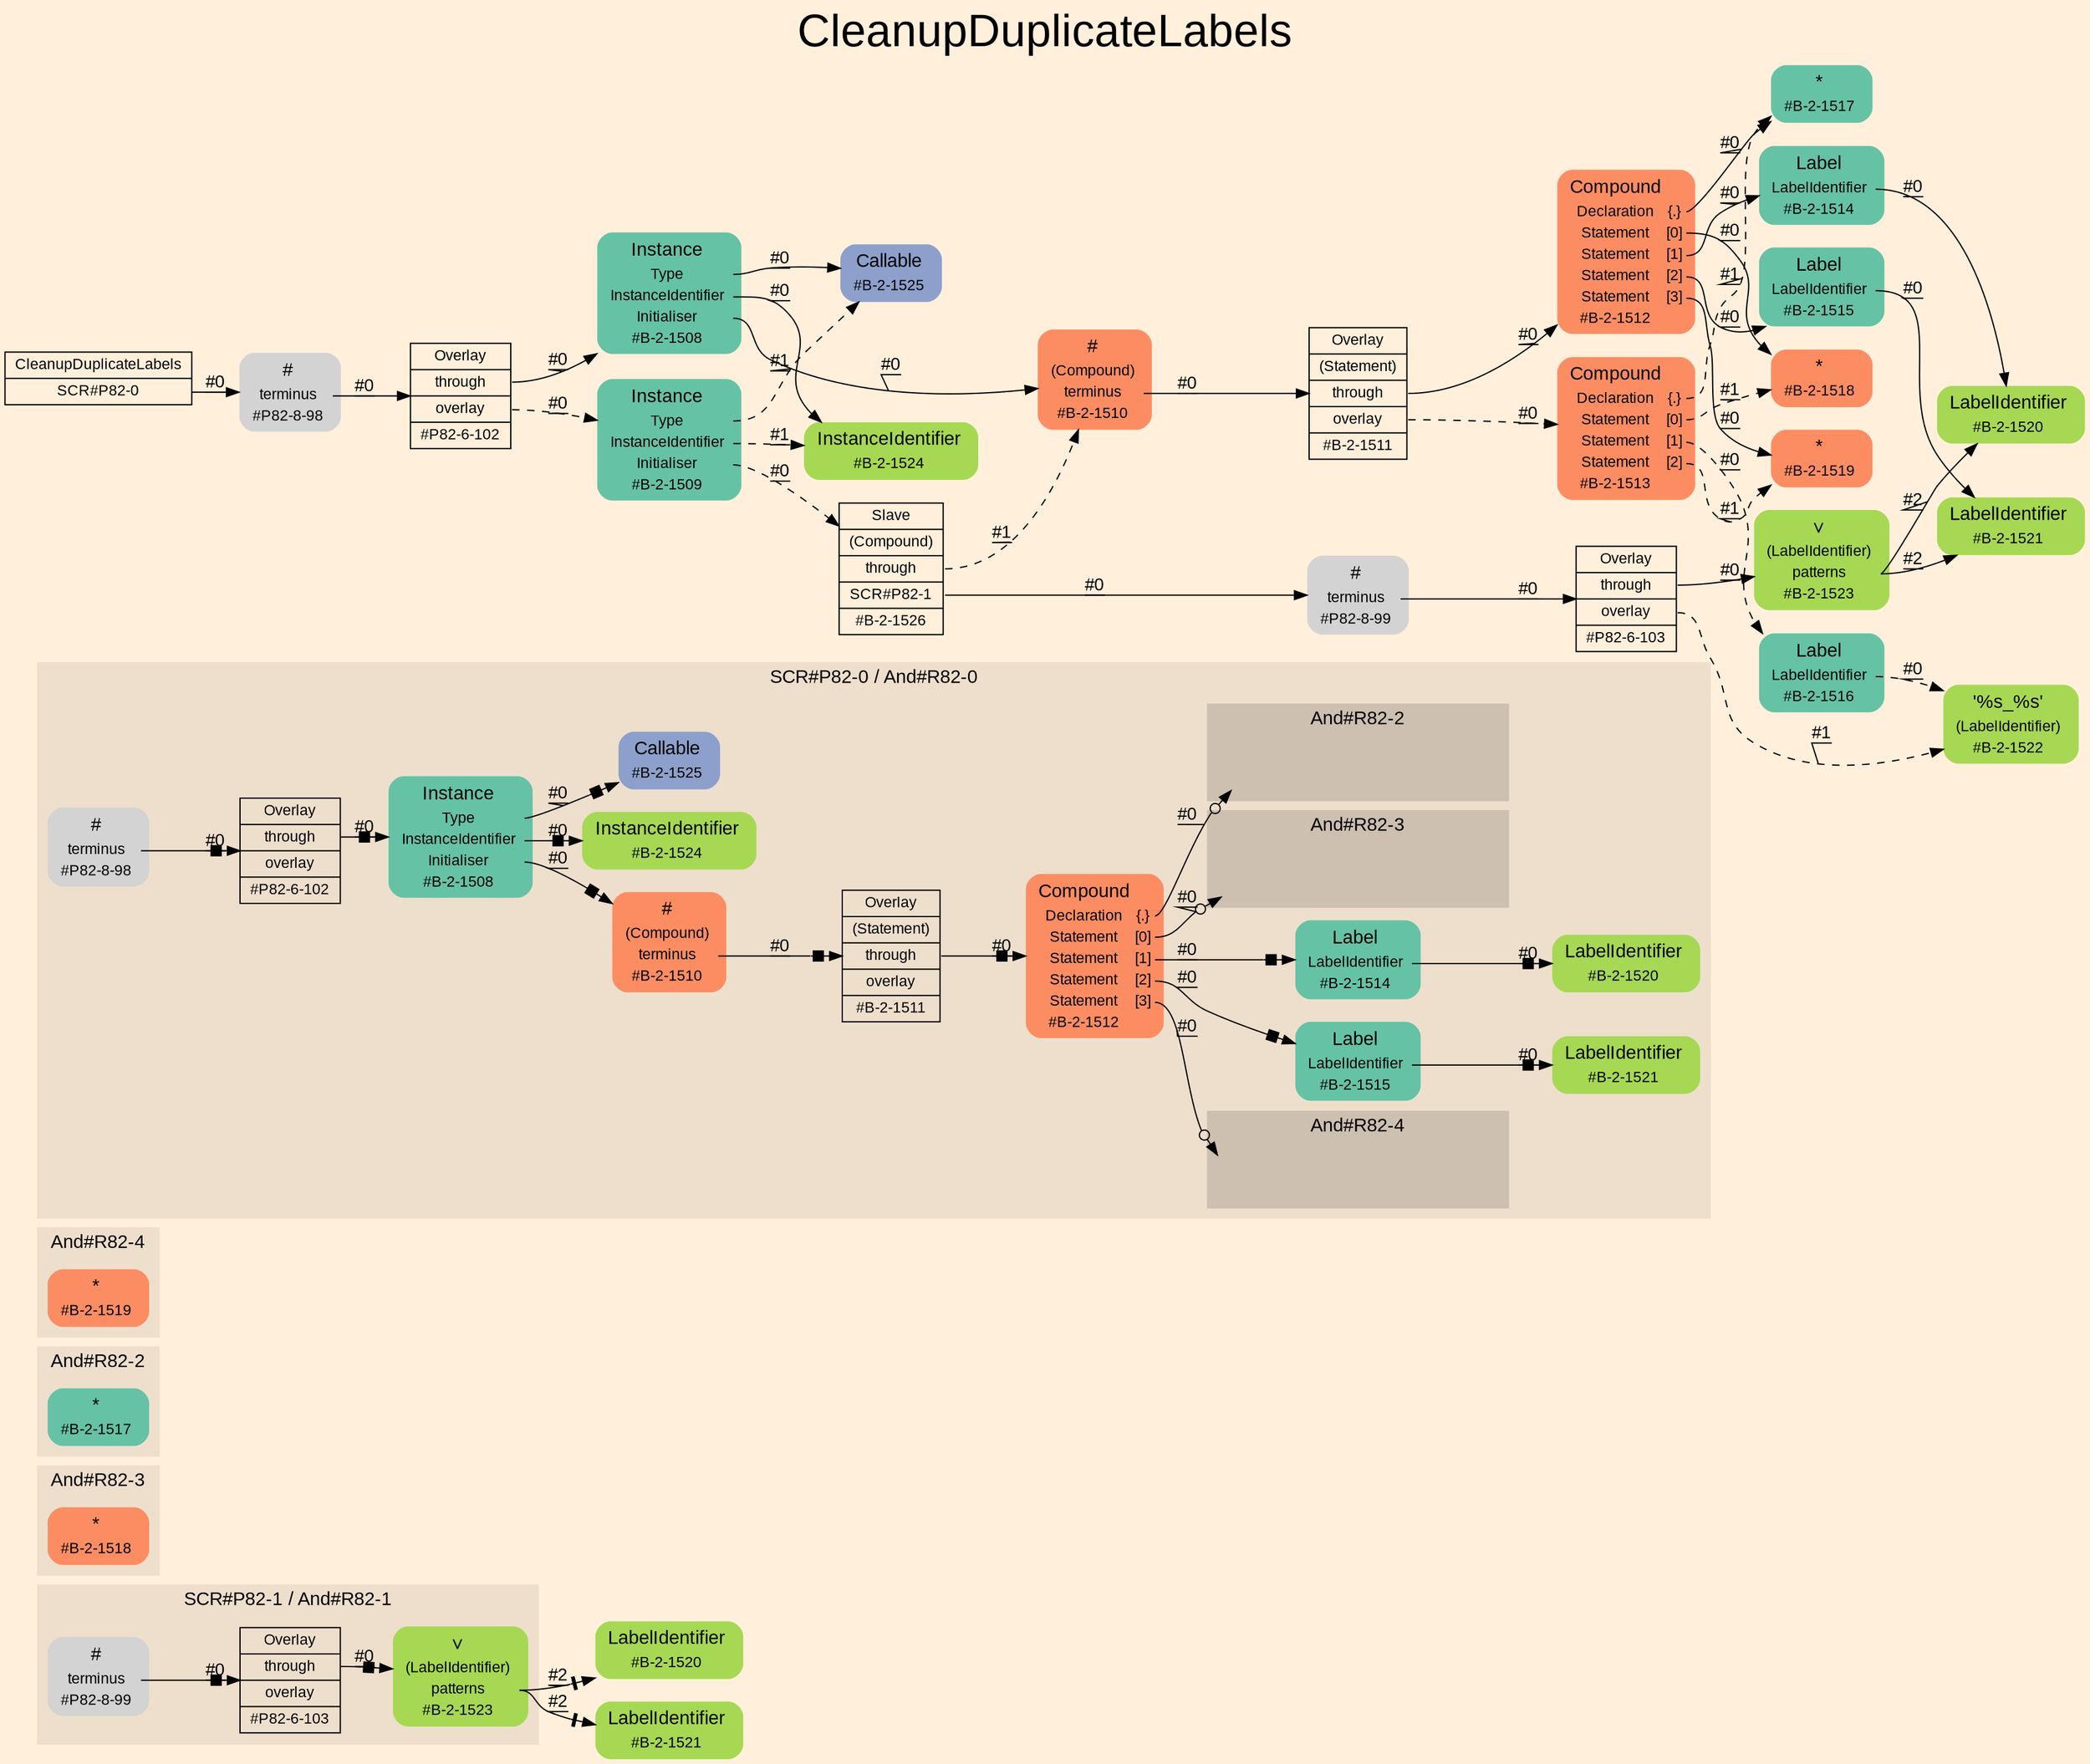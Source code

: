 digraph "CleanupDuplicateLabels" {
label = "CleanupDuplicateLabels"
labelloc = t
fontsize = "36"
graph [
    rankdir = "LR"
    ranksep = 0.3
    bgcolor = antiquewhite1
    color = black
    fontcolor = black
    fontname = "Arial"
];
node [
    fontname = "Arial"
];
edge [
    fontname = "Arial"
];

// -------------------- figure And#R82-1 --------------------
// -------- region And#R82-1 ----------
subgraph "clusterAnd#R82-1" {
    label = "SCR#P82-1 / And#R82-1"
    style = "filled"
    color = antiquewhite2
    fontsize = "15"
    "And#R82-1/#B-2-1523" [
        // -------- block And#R82-1/#B-2-1523 ----------
        shape = "plaintext"
        fillcolor = "/set28/5"
        label = <<TABLE BORDER="0" CELLBORDER="0" CELLSPACING="0">
         <TR><TD><FONT POINT-SIZE="15.0">∨</FONT></TD><TD></TD></TR>
         <TR><TD>(LabelIdentifier)</TD><TD PORT="port0"></TD></TR>
         <TR><TD>patterns</TD><TD PORT="port1"></TD></TR>
         <TR><TD>#B-2-1523</TD><TD PORT="port2"></TD></TR>
        </TABLE>>
        style = "rounded,filled"
        fontsize = "12"
    ];
    
    "And#R82-1/#P82-6-103" [
        // -------- block And#R82-1/#P82-6-103 ----------
        shape = "record"
        fillcolor = antiquewhite2
        label = "<fixed> Overlay | <port0> through | <port1> overlay | <port2> #P82-6-103"
        style = "filled"
        fontsize = "12"
        color = black
        fontcolor = black
    ];
    
    "And#R82-1/#P82-8-99" [
        // -------- block And#R82-1/#P82-8-99 ----------
        shape = "plaintext"
        label = <<TABLE BORDER="0" CELLBORDER="0" CELLSPACING="0">
         <TR><TD><FONT POINT-SIZE="15.0">#</FONT></TD><TD></TD></TR>
         <TR><TD>terminus</TD><TD PORT="port0"></TD></TR>
         <TR><TD>#P82-8-99</TD><TD PORT="port1"></TD></TR>
        </TABLE>>
        style = "rounded,filled"
        fontsize = "12"
    ];
    
}

"And#R82-1/#B-2-1520" [
    // -------- block And#R82-1/#B-2-1520 ----------
    shape = "plaintext"
    fillcolor = "/set28/5"
    label = <<TABLE BORDER="0" CELLBORDER="0" CELLSPACING="0">
     <TR><TD><FONT POINT-SIZE="15.0">LabelIdentifier</FONT></TD><TD></TD></TR>
     <TR><TD>#B-2-1520</TD><TD PORT="port0"></TD></TR>
    </TABLE>>
    style = "rounded,filled"
    fontsize = "12"
];

"And#R82-1/#B-2-1521" [
    // -------- block And#R82-1/#B-2-1521 ----------
    shape = "plaintext"
    fillcolor = "/set28/5"
    label = <<TABLE BORDER="0" CELLBORDER="0" CELLSPACING="0">
     <TR><TD><FONT POINT-SIZE="15.0">LabelIdentifier</FONT></TD><TD></TD></TR>
     <TR><TD>#B-2-1521</TD><TD PORT="port0"></TD></TR>
    </TABLE>>
    style = "rounded,filled"
    fontsize = "12"
];

"And#R82-1/#B-2-1523":port1 -> "And#R82-1/#B-2-1520" [
    arrowhead="normalnonetee"
    label = "#2"
    decorate = true
    color = black
    fontcolor = black
];

"And#R82-1/#B-2-1523":port1 -> "And#R82-1/#B-2-1521" [
    arrowhead="normalnonetee"
    label = "#2"
    decorate = true
    color = black
    fontcolor = black
];

"And#R82-1/#P82-6-103":port0 -> "And#R82-1/#B-2-1523" [
    arrowhead="normalnonebox"
    label = "#0"
    decorate = true
    color = black
    fontcolor = black
];

"And#R82-1/#P82-8-99":port0 -> "And#R82-1/#P82-6-103" [
    arrowhead="normalnonebox"
    label = "#0"
    decorate = true
    color = black
    fontcolor = black
];


// -------------------- figure And#R82-3 --------------------
// -------- region And#R82-3 ----------
subgraph "clusterAnd#R82-3" {
    label = "And#R82-3"
    style = "filled"
    color = antiquewhite2
    fontsize = "15"
    "And#R82-3/#B-2-1518" [
        // -------- block And#R82-3/#B-2-1518 ----------
        shape = "plaintext"
        fillcolor = "/set28/2"
        label = <<TABLE BORDER="0" CELLBORDER="0" CELLSPACING="0">
         <TR><TD><FONT POINT-SIZE="15.0">*</FONT></TD><TD></TD></TR>
         <TR><TD>#B-2-1518</TD><TD PORT="port0"></TD></TR>
        </TABLE>>
        style = "rounded,filled"
        fontsize = "12"
    ];
    
}


// -------------------- figure And#R82-2 --------------------
// -------- region And#R82-2 ----------
subgraph "clusterAnd#R82-2" {
    label = "And#R82-2"
    style = "filled"
    color = antiquewhite2
    fontsize = "15"
    "And#R82-2/#B-2-1517" [
        // -------- block And#R82-2/#B-2-1517 ----------
        shape = "plaintext"
        fillcolor = "/set28/1"
        label = <<TABLE BORDER="0" CELLBORDER="0" CELLSPACING="0">
         <TR><TD><FONT POINT-SIZE="15.0">*</FONT></TD><TD></TD></TR>
         <TR><TD>#B-2-1517</TD><TD PORT="port0"></TD></TR>
        </TABLE>>
        style = "rounded,filled"
        fontsize = "12"
    ];
    
}


// -------------------- figure And#R82-4 --------------------
// -------- region And#R82-4 ----------
subgraph "clusterAnd#R82-4" {
    label = "And#R82-4"
    style = "filled"
    color = antiquewhite2
    fontsize = "15"
    "And#R82-4/#B-2-1519" [
        // -------- block And#R82-4/#B-2-1519 ----------
        shape = "plaintext"
        fillcolor = "/set28/2"
        label = <<TABLE BORDER="0" CELLBORDER="0" CELLSPACING="0">
         <TR><TD><FONT POINT-SIZE="15.0">*</FONT></TD><TD></TD></TR>
         <TR><TD>#B-2-1519</TD><TD PORT="port0"></TD></TR>
        </TABLE>>
        style = "rounded,filled"
        fontsize = "12"
    ];
    
}


// -------------------- figure And#R82-0 --------------------
// -------- region And#R82-0 ----------
subgraph "clusterAnd#R82-0" {
    label = "SCR#P82-0 / And#R82-0"
    style = "filled"
    color = antiquewhite2
    fontsize = "15"
    "And#R82-0/#B-2-1512" [
        // -------- block And#R82-0/#B-2-1512 ----------
        shape = "plaintext"
        fillcolor = "/set28/2"
        label = <<TABLE BORDER="0" CELLBORDER="0" CELLSPACING="0">
         <TR><TD><FONT POINT-SIZE="15.0">Compound</FONT></TD><TD></TD></TR>
         <TR><TD>Declaration</TD><TD PORT="port0">{.}</TD></TR>
         <TR><TD>Statement</TD><TD PORT="port1">[0]</TD></TR>
         <TR><TD>Statement</TD><TD PORT="port2">[1]</TD></TR>
         <TR><TD>Statement</TD><TD PORT="port3">[2]</TD></TR>
         <TR><TD>Statement</TD><TD PORT="port4">[3]</TD></TR>
         <TR><TD>#B-2-1512</TD><TD PORT="port5"></TD></TR>
        </TABLE>>
        style = "rounded,filled"
        fontsize = "12"
    ];
    
    "And#R82-0/#B-2-1508" [
        // -------- block And#R82-0/#B-2-1508 ----------
        shape = "plaintext"
        fillcolor = "/set28/1"
        label = <<TABLE BORDER="0" CELLBORDER="0" CELLSPACING="0">
         <TR><TD><FONT POINT-SIZE="15.0">Instance</FONT></TD><TD></TD></TR>
         <TR><TD>Type</TD><TD PORT="port0"></TD></TR>
         <TR><TD>InstanceIdentifier</TD><TD PORT="port1"></TD></TR>
         <TR><TD>Initialiser</TD><TD PORT="port2"></TD></TR>
         <TR><TD>#B-2-1508</TD><TD PORT="port3"></TD></TR>
        </TABLE>>
        style = "rounded,filled"
        fontsize = "12"
    ];
    
    "And#R82-0/#B-2-1510" [
        // -------- block And#R82-0/#B-2-1510 ----------
        shape = "plaintext"
        fillcolor = "/set28/2"
        label = <<TABLE BORDER="0" CELLBORDER="0" CELLSPACING="0">
         <TR><TD><FONT POINT-SIZE="15.0">#</FONT></TD><TD></TD></TR>
         <TR><TD>(Compound)</TD><TD PORT="port0"></TD></TR>
         <TR><TD>terminus</TD><TD PORT="port1"></TD></TR>
         <TR><TD>#B-2-1510</TD><TD PORT="port2"></TD></TR>
        </TABLE>>
        style = "rounded,filled"
        fontsize = "12"
    ];
    
    "And#R82-0/#B-2-1511" [
        // -------- block And#R82-0/#B-2-1511 ----------
        shape = "record"
        fillcolor = antiquewhite2
        label = "<fixed> Overlay | <port0> (Statement) | <port1> through | <port2> overlay | <port3> #B-2-1511"
        style = "filled"
        fontsize = "12"
        color = black
        fontcolor = black
    ];
    
    "And#R82-0/#B-2-1514" [
        // -------- block And#R82-0/#B-2-1514 ----------
        shape = "plaintext"
        fillcolor = "/set28/1"
        label = <<TABLE BORDER="0" CELLBORDER="0" CELLSPACING="0">
         <TR><TD><FONT POINT-SIZE="15.0">Label</FONT></TD><TD></TD></TR>
         <TR><TD>LabelIdentifier</TD><TD PORT="port0"></TD></TR>
         <TR><TD>#B-2-1514</TD><TD PORT="port1"></TD></TR>
        </TABLE>>
        style = "rounded,filled"
        fontsize = "12"
    ];
    
    "And#R82-0/#B-2-1515" [
        // -------- block And#R82-0/#B-2-1515 ----------
        shape = "plaintext"
        fillcolor = "/set28/1"
        label = <<TABLE BORDER="0" CELLBORDER="0" CELLSPACING="0">
         <TR><TD><FONT POINT-SIZE="15.0">Label</FONT></TD><TD></TD></TR>
         <TR><TD>LabelIdentifier</TD><TD PORT="port0"></TD></TR>
         <TR><TD>#B-2-1515</TD><TD PORT="port1"></TD></TR>
        </TABLE>>
        style = "rounded,filled"
        fontsize = "12"
    ];
    
    "And#R82-0/#B-2-1520" [
        // -------- block And#R82-0/#B-2-1520 ----------
        shape = "plaintext"
        fillcolor = "/set28/5"
        label = <<TABLE BORDER="0" CELLBORDER="0" CELLSPACING="0">
         <TR><TD><FONT POINT-SIZE="15.0">LabelIdentifier</FONT></TD><TD></TD></TR>
         <TR><TD>#B-2-1520</TD><TD PORT="port0"></TD></TR>
        </TABLE>>
        style = "rounded,filled"
        fontsize = "12"
    ];
    
    "And#R82-0/#B-2-1521" [
        // -------- block And#R82-0/#B-2-1521 ----------
        shape = "plaintext"
        fillcolor = "/set28/5"
        label = <<TABLE BORDER="0" CELLBORDER="0" CELLSPACING="0">
         <TR><TD><FONT POINT-SIZE="15.0">LabelIdentifier</FONT></TD><TD></TD></TR>
         <TR><TD>#B-2-1521</TD><TD PORT="port0"></TD></TR>
        </TABLE>>
        style = "rounded,filled"
        fontsize = "12"
    ];
    
    "And#R82-0/#B-2-1524" [
        // -------- block And#R82-0/#B-2-1524 ----------
        shape = "plaintext"
        fillcolor = "/set28/5"
        label = <<TABLE BORDER="0" CELLBORDER="0" CELLSPACING="0">
         <TR><TD><FONT POINT-SIZE="15.0">InstanceIdentifier</FONT></TD><TD></TD></TR>
         <TR><TD>#B-2-1524</TD><TD PORT="port0"></TD></TR>
        </TABLE>>
        style = "rounded,filled"
        fontsize = "12"
    ];
    
    "And#R82-0/#B-2-1525" [
        // -------- block And#R82-0/#B-2-1525 ----------
        shape = "plaintext"
        fillcolor = "/set28/3"
        label = <<TABLE BORDER="0" CELLBORDER="0" CELLSPACING="0">
         <TR><TD><FONT POINT-SIZE="15.0">Callable</FONT></TD><TD></TD></TR>
         <TR><TD>#B-2-1525</TD><TD PORT="port0"></TD></TR>
        </TABLE>>
        style = "rounded,filled"
        fontsize = "12"
    ];
    
    "And#R82-0/#P82-6-102" [
        // -------- block And#R82-0/#P82-6-102 ----------
        shape = "record"
        fillcolor = antiquewhite2
        label = "<fixed> Overlay | <port0> through | <port1> overlay | <port2> #P82-6-102"
        style = "filled"
        fontsize = "12"
        color = black
        fontcolor = black
    ];
    
    "And#R82-0/#P82-8-98" [
        // -------- block And#R82-0/#P82-8-98 ----------
        shape = "plaintext"
        label = <<TABLE BORDER="0" CELLBORDER="0" CELLSPACING="0">
         <TR><TD><FONT POINT-SIZE="15.0">#</FONT></TD><TD></TD></TR>
         <TR><TD>terminus</TD><TD PORT="port0"></TD></TR>
         <TR><TD>#P82-8-98</TD><TD PORT="port1"></TD></TR>
        </TABLE>>
        style = "rounded,filled"
        fontsize = "12"
    ];
    
    // -------- region And#R82-0/And#R82-2 ----------
    subgraph "clusterAnd#R82-0/And#R82-2" {
        label = "And#R82-2"
        style = "filled"
        color = antiquewhite3
        fontsize = "15"
        "And#R82-0/And#R82-2/#B-2-1517" [
            // -------- block And#R82-0/And#R82-2/#B-2-1517 ----------
            shape = none
            fillcolor = "/set28/1"
            style = "invisible"
        ];
        
    }
    
    // -------- region And#R82-0/And#R82-3 ----------
    subgraph "clusterAnd#R82-0/And#R82-3" {
        label = "And#R82-3"
        style = "filled"
        color = antiquewhite3
        fontsize = "15"
        "And#R82-0/And#R82-3/#B-2-1518" [
            // -------- block And#R82-0/And#R82-3/#B-2-1518 ----------
            shape = none
            fillcolor = "/set28/2"
            style = "invisible"
        ];
        
    }
    
    // -------- region And#R82-0/And#R82-4 ----------
    subgraph "clusterAnd#R82-0/And#R82-4" {
        label = "And#R82-4"
        style = "filled"
        color = antiquewhite3
        fontsize = "15"
        "And#R82-0/And#R82-4/#B-2-1519" [
            // -------- block And#R82-0/And#R82-4/#B-2-1519 ----------
            shape = none
            fillcolor = "/set28/2"
            style = "invisible"
        ];
        
    }
    
}

"And#R82-0/#B-2-1512":port0 -> "And#R82-0/And#R82-2/#B-2-1517" [
    arrowhead="normalnoneodot"
    label = "#0"
    decorate = true
    color = black
    fontcolor = black
];

"And#R82-0/#B-2-1512":port1 -> "And#R82-0/And#R82-3/#B-2-1518" [
    arrowhead="normalnoneodot"
    label = "#0"
    decorate = true
    color = black
    fontcolor = black
];

"And#R82-0/#B-2-1512":port2 -> "And#R82-0/#B-2-1514" [
    arrowhead="normalnonebox"
    label = "#0"
    decorate = true
    color = black
    fontcolor = black
];

"And#R82-0/#B-2-1512":port3 -> "And#R82-0/#B-2-1515" [
    arrowhead="normalnonebox"
    label = "#0"
    decorate = true
    color = black
    fontcolor = black
];

"And#R82-0/#B-2-1512":port4 -> "And#R82-0/And#R82-4/#B-2-1519" [
    arrowhead="normalnoneodot"
    label = "#0"
    decorate = true
    color = black
    fontcolor = black
];

"And#R82-0/#B-2-1508":port0 -> "And#R82-0/#B-2-1525" [
    arrowhead="normalnonebox"
    label = "#0"
    decorate = true
    color = black
    fontcolor = black
];

"And#R82-0/#B-2-1508":port1 -> "And#R82-0/#B-2-1524" [
    arrowhead="normalnonebox"
    label = "#0"
    decorate = true
    color = black
    fontcolor = black
];

"And#R82-0/#B-2-1508":port2 -> "And#R82-0/#B-2-1510" [
    arrowhead="normalnonebox"
    label = "#0"
    decorate = true
    color = black
    fontcolor = black
];

"And#R82-0/#B-2-1510":port1 -> "And#R82-0/#B-2-1511" [
    arrowhead="normalnonebox"
    label = "#0"
    decorate = true
    color = black
    fontcolor = black
];

"And#R82-0/#B-2-1511":port1 -> "And#R82-0/#B-2-1512" [
    arrowhead="normalnonebox"
    label = "#0"
    decorate = true
    color = black
    fontcolor = black
];

"And#R82-0/#B-2-1514":port0 -> "And#R82-0/#B-2-1520" [
    arrowhead="normalnonebox"
    label = "#0"
    decorate = true
    color = black
    fontcolor = black
];

"And#R82-0/#B-2-1515":port0 -> "And#R82-0/#B-2-1521" [
    arrowhead="normalnonebox"
    label = "#0"
    decorate = true
    color = black
    fontcolor = black
];

"And#R82-0/#P82-6-102":port0 -> "And#R82-0/#B-2-1508" [
    arrowhead="normalnonebox"
    label = "#0"
    decorate = true
    color = black
    fontcolor = black
];

"And#R82-0/#P82-8-98":port0 -> "And#R82-0/#P82-6-102" [
    arrowhead="normalnonebox"
    label = "#0"
    decorate = true
    color = black
    fontcolor = black
];


// -------------------- transformation figure --------------------
"CR#P82-0" [
    // -------- block CR#P82-0 ----------
    shape = "record"
    fillcolor = antiquewhite1
    label = "<fixed> CleanupDuplicateLabels | <port0> SCR#P82-0"
    style = "filled"
    fontsize = "12"
    color = black
    fontcolor = black
];

"#P82-8-98" [
    // -------- block #P82-8-98 ----------
    shape = "plaintext"
    label = <<TABLE BORDER="0" CELLBORDER="0" CELLSPACING="0">
     <TR><TD><FONT POINT-SIZE="15.0">#</FONT></TD><TD></TD></TR>
     <TR><TD>terminus</TD><TD PORT="port0"></TD></TR>
     <TR><TD>#P82-8-98</TD><TD PORT="port1"></TD></TR>
    </TABLE>>
    style = "rounded,filled"
    fontsize = "12"
];

"#P82-6-102" [
    // -------- block #P82-6-102 ----------
    shape = "record"
    fillcolor = antiquewhite1
    label = "<fixed> Overlay | <port0> through | <port1> overlay | <port2> #P82-6-102"
    style = "filled"
    fontsize = "12"
    color = black
    fontcolor = black
];

"#B-2-1508" [
    // -------- block #B-2-1508 ----------
    shape = "plaintext"
    fillcolor = "/set28/1"
    label = <<TABLE BORDER="0" CELLBORDER="0" CELLSPACING="0">
     <TR><TD><FONT POINT-SIZE="15.0">Instance</FONT></TD><TD></TD></TR>
     <TR><TD>Type</TD><TD PORT="port0"></TD></TR>
     <TR><TD>InstanceIdentifier</TD><TD PORT="port1"></TD></TR>
     <TR><TD>Initialiser</TD><TD PORT="port2"></TD></TR>
     <TR><TD>#B-2-1508</TD><TD PORT="port3"></TD></TR>
    </TABLE>>
    style = "rounded,filled"
    fontsize = "12"
];

"#B-2-1525" [
    // -------- block #B-2-1525 ----------
    shape = "plaintext"
    fillcolor = "/set28/3"
    label = <<TABLE BORDER="0" CELLBORDER="0" CELLSPACING="0">
     <TR><TD><FONT POINT-SIZE="15.0">Callable</FONT></TD><TD></TD></TR>
     <TR><TD>#B-2-1525</TD><TD PORT="port0"></TD></TR>
    </TABLE>>
    style = "rounded,filled"
    fontsize = "12"
];

"#B-2-1524" [
    // -------- block #B-2-1524 ----------
    shape = "plaintext"
    fillcolor = "/set28/5"
    label = <<TABLE BORDER="0" CELLBORDER="0" CELLSPACING="0">
     <TR><TD><FONT POINT-SIZE="15.0">InstanceIdentifier</FONT></TD><TD></TD></TR>
     <TR><TD>#B-2-1524</TD><TD PORT="port0"></TD></TR>
    </TABLE>>
    style = "rounded,filled"
    fontsize = "12"
];

"#B-2-1510" [
    // -------- block #B-2-1510 ----------
    shape = "plaintext"
    fillcolor = "/set28/2"
    label = <<TABLE BORDER="0" CELLBORDER="0" CELLSPACING="0">
     <TR><TD><FONT POINT-SIZE="15.0">#</FONT></TD><TD></TD></TR>
     <TR><TD>(Compound)</TD><TD PORT="port0"></TD></TR>
     <TR><TD>terminus</TD><TD PORT="port1"></TD></TR>
     <TR><TD>#B-2-1510</TD><TD PORT="port2"></TD></TR>
    </TABLE>>
    style = "rounded,filled"
    fontsize = "12"
];

"#B-2-1511" [
    // -------- block #B-2-1511 ----------
    shape = "record"
    fillcolor = antiquewhite1
    label = "<fixed> Overlay | <port0> (Statement) | <port1> through | <port2> overlay | <port3> #B-2-1511"
    style = "filled"
    fontsize = "12"
    color = black
    fontcolor = black
];

"#B-2-1512" [
    // -------- block #B-2-1512 ----------
    shape = "plaintext"
    fillcolor = "/set28/2"
    label = <<TABLE BORDER="0" CELLBORDER="0" CELLSPACING="0">
     <TR><TD><FONT POINT-SIZE="15.0">Compound</FONT></TD><TD></TD></TR>
     <TR><TD>Declaration</TD><TD PORT="port0">{.}</TD></TR>
     <TR><TD>Statement</TD><TD PORT="port1">[0]</TD></TR>
     <TR><TD>Statement</TD><TD PORT="port2">[1]</TD></TR>
     <TR><TD>Statement</TD><TD PORT="port3">[2]</TD></TR>
     <TR><TD>Statement</TD><TD PORT="port4">[3]</TD></TR>
     <TR><TD>#B-2-1512</TD><TD PORT="port5"></TD></TR>
    </TABLE>>
    style = "rounded,filled"
    fontsize = "12"
];

"#B-2-1517" [
    // -------- block #B-2-1517 ----------
    shape = "plaintext"
    fillcolor = "/set28/1"
    label = <<TABLE BORDER="0" CELLBORDER="0" CELLSPACING="0">
     <TR><TD><FONT POINT-SIZE="15.0">*</FONT></TD><TD></TD></TR>
     <TR><TD>#B-2-1517</TD><TD PORT="port0"></TD></TR>
    </TABLE>>
    style = "rounded,filled"
    fontsize = "12"
];

"#B-2-1518" [
    // -------- block #B-2-1518 ----------
    shape = "plaintext"
    fillcolor = "/set28/2"
    label = <<TABLE BORDER="0" CELLBORDER="0" CELLSPACING="0">
     <TR><TD><FONT POINT-SIZE="15.0">*</FONT></TD><TD></TD></TR>
     <TR><TD>#B-2-1518</TD><TD PORT="port0"></TD></TR>
    </TABLE>>
    style = "rounded,filled"
    fontsize = "12"
];

"#B-2-1514" [
    // -------- block #B-2-1514 ----------
    shape = "plaintext"
    fillcolor = "/set28/1"
    label = <<TABLE BORDER="0" CELLBORDER="0" CELLSPACING="0">
     <TR><TD><FONT POINT-SIZE="15.0">Label</FONT></TD><TD></TD></TR>
     <TR><TD>LabelIdentifier</TD><TD PORT="port0"></TD></TR>
     <TR><TD>#B-2-1514</TD><TD PORT="port1"></TD></TR>
    </TABLE>>
    style = "rounded,filled"
    fontsize = "12"
];

"#B-2-1520" [
    // -------- block #B-2-1520 ----------
    shape = "plaintext"
    fillcolor = "/set28/5"
    label = <<TABLE BORDER="0" CELLBORDER="0" CELLSPACING="0">
     <TR><TD><FONT POINT-SIZE="15.0">LabelIdentifier</FONT></TD><TD></TD></TR>
     <TR><TD>#B-2-1520</TD><TD PORT="port0"></TD></TR>
    </TABLE>>
    style = "rounded,filled"
    fontsize = "12"
];

"#B-2-1515" [
    // -------- block #B-2-1515 ----------
    shape = "plaintext"
    fillcolor = "/set28/1"
    label = <<TABLE BORDER="0" CELLBORDER="0" CELLSPACING="0">
     <TR><TD><FONT POINT-SIZE="15.0">Label</FONT></TD><TD></TD></TR>
     <TR><TD>LabelIdentifier</TD><TD PORT="port0"></TD></TR>
     <TR><TD>#B-2-1515</TD><TD PORT="port1"></TD></TR>
    </TABLE>>
    style = "rounded,filled"
    fontsize = "12"
];

"#B-2-1521" [
    // -------- block #B-2-1521 ----------
    shape = "plaintext"
    fillcolor = "/set28/5"
    label = <<TABLE BORDER="0" CELLBORDER="0" CELLSPACING="0">
     <TR><TD><FONT POINT-SIZE="15.0">LabelIdentifier</FONT></TD><TD></TD></TR>
     <TR><TD>#B-2-1521</TD><TD PORT="port0"></TD></TR>
    </TABLE>>
    style = "rounded,filled"
    fontsize = "12"
];

"#B-2-1519" [
    // -------- block #B-2-1519 ----------
    shape = "plaintext"
    fillcolor = "/set28/2"
    label = <<TABLE BORDER="0" CELLBORDER="0" CELLSPACING="0">
     <TR><TD><FONT POINT-SIZE="15.0">*</FONT></TD><TD></TD></TR>
     <TR><TD>#B-2-1519</TD><TD PORT="port0"></TD></TR>
    </TABLE>>
    style = "rounded,filled"
    fontsize = "12"
];

"#B-2-1513" [
    // -------- block #B-2-1513 ----------
    shape = "plaintext"
    fillcolor = "/set28/2"
    label = <<TABLE BORDER="0" CELLBORDER="0" CELLSPACING="0">
     <TR><TD><FONT POINT-SIZE="15.0">Compound</FONT></TD><TD></TD></TR>
     <TR><TD>Declaration</TD><TD PORT="port0">{.}</TD></TR>
     <TR><TD>Statement</TD><TD PORT="port1">[0]</TD></TR>
     <TR><TD>Statement</TD><TD PORT="port2">[1]</TD></TR>
     <TR><TD>Statement</TD><TD PORT="port3">[2]</TD></TR>
     <TR><TD>#B-2-1513</TD><TD PORT="port4"></TD></TR>
    </TABLE>>
    style = "rounded,filled"
    fontsize = "12"
];

"#B-2-1516" [
    // -------- block #B-2-1516 ----------
    shape = "plaintext"
    fillcolor = "/set28/1"
    label = <<TABLE BORDER="0" CELLBORDER="0" CELLSPACING="0">
     <TR><TD><FONT POINT-SIZE="15.0">Label</FONT></TD><TD></TD></TR>
     <TR><TD>LabelIdentifier</TD><TD PORT="port0"></TD></TR>
     <TR><TD>#B-2-1516</TD><TD PORT="port1"></TD></TR>
    </TABLE>>
    style = "rounded,filled"
    fontsize = "12"
];

"#B-2-1522" [
    // -------- block #B-2-1522 ----------
    shape = "plaintext"
    fillcolor = "/set28/5"
    label = <<TABLE BORDER="0" CELLBORDER="0" CELLSPACING="0">
     <TR><TD><FONT POINT-SIZE="15.0">'%s_%s'</FONT></TD><TD></TD></TR>
     <TR><TD>(LabelIdentifier)</TD><TD PORT="port0"></TD></TR>
     <TR><TD>#B-2-1522</TD><TD PORT="port1"></TD></TR>
    </TABLE>>
    style = "rounded,filled"
    fontsize = "12"
];

"#B-2-1509" [
    // -------- block #B-2-1509 ----------
    shape = "plaintext"
    fillcolor = "/set28/1"
    label = <<TABLE BORDER="0" CELLBORDER="0" CELLSPACING="0">
     <TR><TD><FONT POINT-SIZE="15.0">Instance</FONT></TD><TD></TD></TR>
     <TR><TD>Type</TD><TD PORT="port0"></TD></TR>
     <TR><TD>InstanceIdentifier</TD><TD PORT="port1"></TD></TR>
     <TR><TD>Initialiser</TD><TD PORT="port2"></TD></TR>
     <TR><TD>#B-2-1509</TD><TD PORT="port3"></TD></TR>
    </TABLE>>
    style = "rounded,filled"
    fontsize = "12"
];

"#B-2-1526" [
    // -------- block #B-2-1526 ----------
    shape = "record"
    fillcolor = antiquewhite1
    label = "<fixed> Slave | <port0> (Compound) | <port1> through | <port2> SCR#P82-1 | <port3> #B-2-1526"
    style = "filled"
    fontsize = "12"
    color = black
    fontcolor = black
];

"#P82-8-99" [
    // -------- block #P82-8-99 ----------
    shape = "plaintext"
    label = <<TABLE BORDER="0" CELLBORDER="0" CELLSPACING="0">
     <TR><TD><FONT POINT-SIZE="15.0">#</FONT></TD><TD></TD></TR>
     <TR><TD>terminus</TD><TD PORT="port0"></TD></TR>
     <TR><TD>#P82-8-99</TD><TD PORT="port1"></TD></TR>
    </TABLE>>
    style = "rounded,filled"
    fontsize = "12"
];

"#P82-6-103" [
    // -------- block #P82-6-103 ----------
    shape = "record"
    fillcolor = antiquewhite1
    label = "<fixed> Overlay | <port0> through | <port1> overlay | <port2> #P82-6-103"
    style = "filled"
    fontsize = "12"
    color = black
    fontcolor = black
];

"#B-2-1523" [
    // -------- block #B-2-1523 ----------
    shape = "plaintext"
    fillcolor = "/set28/5"
    label = <<TABLE BORDER="0" CELLBORDER="0" CELLSPACING="0">
     <TR><TD><FONT POINT-SIZE="15.0">∨</FONT></TD><TD></TD></TR>
     <TR><TD>(LabelIdentifier)</TD><TD PORT="port0"></TD></TR>
     <TR><TD>patterns</TD><TD PORT="port1"></TD></TR>
     <TR><TD>#B-2-1523</TD><TD PORT="port2"></TD></TR>
    </TABLE>>
    style = "rounded,filled"
    fontsize = "12"
];

"CR#P82-0":port0 -> "#P82-8-98" [
    label = "#0"
    decorate = true
    color = black
    fontcolor = black
];

"#P82-8-98":port0 -> "#P82-6-102" [
    label = "#0"
    decorate = true
    color = black
    fontcolor = black
];

"#P82-6-102":port0 -> "#B-2-1508" [
    label = "#0"
    decorate = true
    color = black
    fontcolor = black
];

"#P82-6-102":port1 -> "#B-2-1509" [
    style="dashed"
    label = "#0"
    decorate = true
    color = black
    fontcolor = black
];

"#B-2-1508":port0 -> "#B-2-1525" [
    label = "#0"
    decorate = true
    color = black
    fontcolor = black
];

"#B-2-1508":port1 -> "#B-2-1524" [
    label = "#0"
    decorate = true
    color = black
    fontcolor = black
];

"#B-2-1508":port2 -> "#B-2-1510" [
    label = "#0"
    decorate = true
    color = black
    fontcolor = black
];

"#B-2-1510":port1 -> "#B-2-1511" [
    label = "#0"
    decorate = true
    color = black
    fontcolor = black
];

"#B-2-1511":port1 -> "#B-2-1512" [
    label = "#0"
    decorate = true
    color = black
    fontcolor = black
];

"#B-2-1511":port2 -> "#B-2-1513" [
    style="dashed"
    label = "#0"
    decorate = true
    color = black
    fontcolor = black
];

"#B-2-1512":port0 -> "#B-2-1517" [
    label = "#0"
    decorate = true
    color = black
    fontcolor = black
];

"#B-2-1512":port1 -> "#B-2-1518" [
    label = "#0"
    decorate = true
    color = black
    fontcolor = black
];

"#B-2-1512":port2 -> "#B-2-1514" [
    label = "#0"
    decorate = true
    color = black
    fontcolor = black
];

"#B-2-1512":port3 -> "#B-2-1515" [
    label = "#0"
    decorate = true
    color = black
    fontcolor = black
];

"#B-2-1512":port4 -> "#B-2-1519" [
    label = "#0"
    decorate = true
    color = black
    fontcolor = black
];

"#B-2-1514":port0 -> "#B-2-1520" [
    label = "#0"
    decorate = true
    color = black
    fontcolor = black
];

"#B-2-1515":port0 -> "#B-2-1521" [
    label = "#0"
    decorate = true
    color = black
    fontcolor = black
];

"#B-2-1513":port0 -> "#B-2-1517" [
    style="dashed"
    label = "#1"
    decorate = true
    color = black
    fontcolor = black
];

"#B-2-1513":port1 -> "#B-2-1518" [
    style="dashed"
    label = "#1"
    decorate = true
    color = black
    fontcolor = black
];

"#B-2-1513":port2 -> "#B-2-1516" [
    style="dashed"
    label = "#0"
    decorate = true
    color = black
    fontcolor = black
];

"#B-2-1513":port3 -> "#B-2-1519" [
    style="dashed"
    label = "#1"
    decorate = true
    color = black
    fontcolor = black
];

"#B-2-1516":port0 -> "#B-2-1522" [
    style="dashed"
    label = "#0"
    decorate = true
    color = black
    fontcolor = black
];

"#B-2-1509":port0 -> "#B-2-1525" [
    style="dashed"
    label = "#1"
    decorate = true
    color = black
    fontcolor = black
];

"#B-2-1509":port1 -> "#B-2-1524" [
    style="dashed"
    label = "#1"
    decorate = true
    color = black
    fontcolor = black
];

"#B-2-1509":port2 -> "#B-2-1526" [
    style="dashed"
    label = "#0"
    decorate = true
    color = black
    fontcolor = black
];

"#B-2-1526":port1 -> "#B-2-1510" [
    style="dashed"
    label = "#1"
    decorate = true
    color = black
    fontcolor = black
];

"#B-2-1526":port2 -> "#P82-8-99" [
    label = "#0"
    decorate = true
    color = black
    fontcolor = black
];

"#P82-8-99":port0 -> "#P82-6-103" [
    label = "#0"
    decorate = true
    color = black
    fontcolor = black
];

"#P82-6-103":port0 -> "#B-2-1523" [
    label = "#0"
    decorate = true
    color = black
    fontcolor = black
];

"#P82-6-103":port1 -> "#B-2-1522" [
    style="dashed"
    label = "#1"
    decorate = true
    color = black
    fontcolor = black
];

"#B-2-1523":port1 -> "#B-2-1520" [
    label = "#2"
    decorate = true
    color = black
    fontcolor = black
];

"#B-2-1523":port1 -> "#B-2-1521" [
    label = "#2"
    decorate = true
    color = black
    fontcolor = black
];


}
